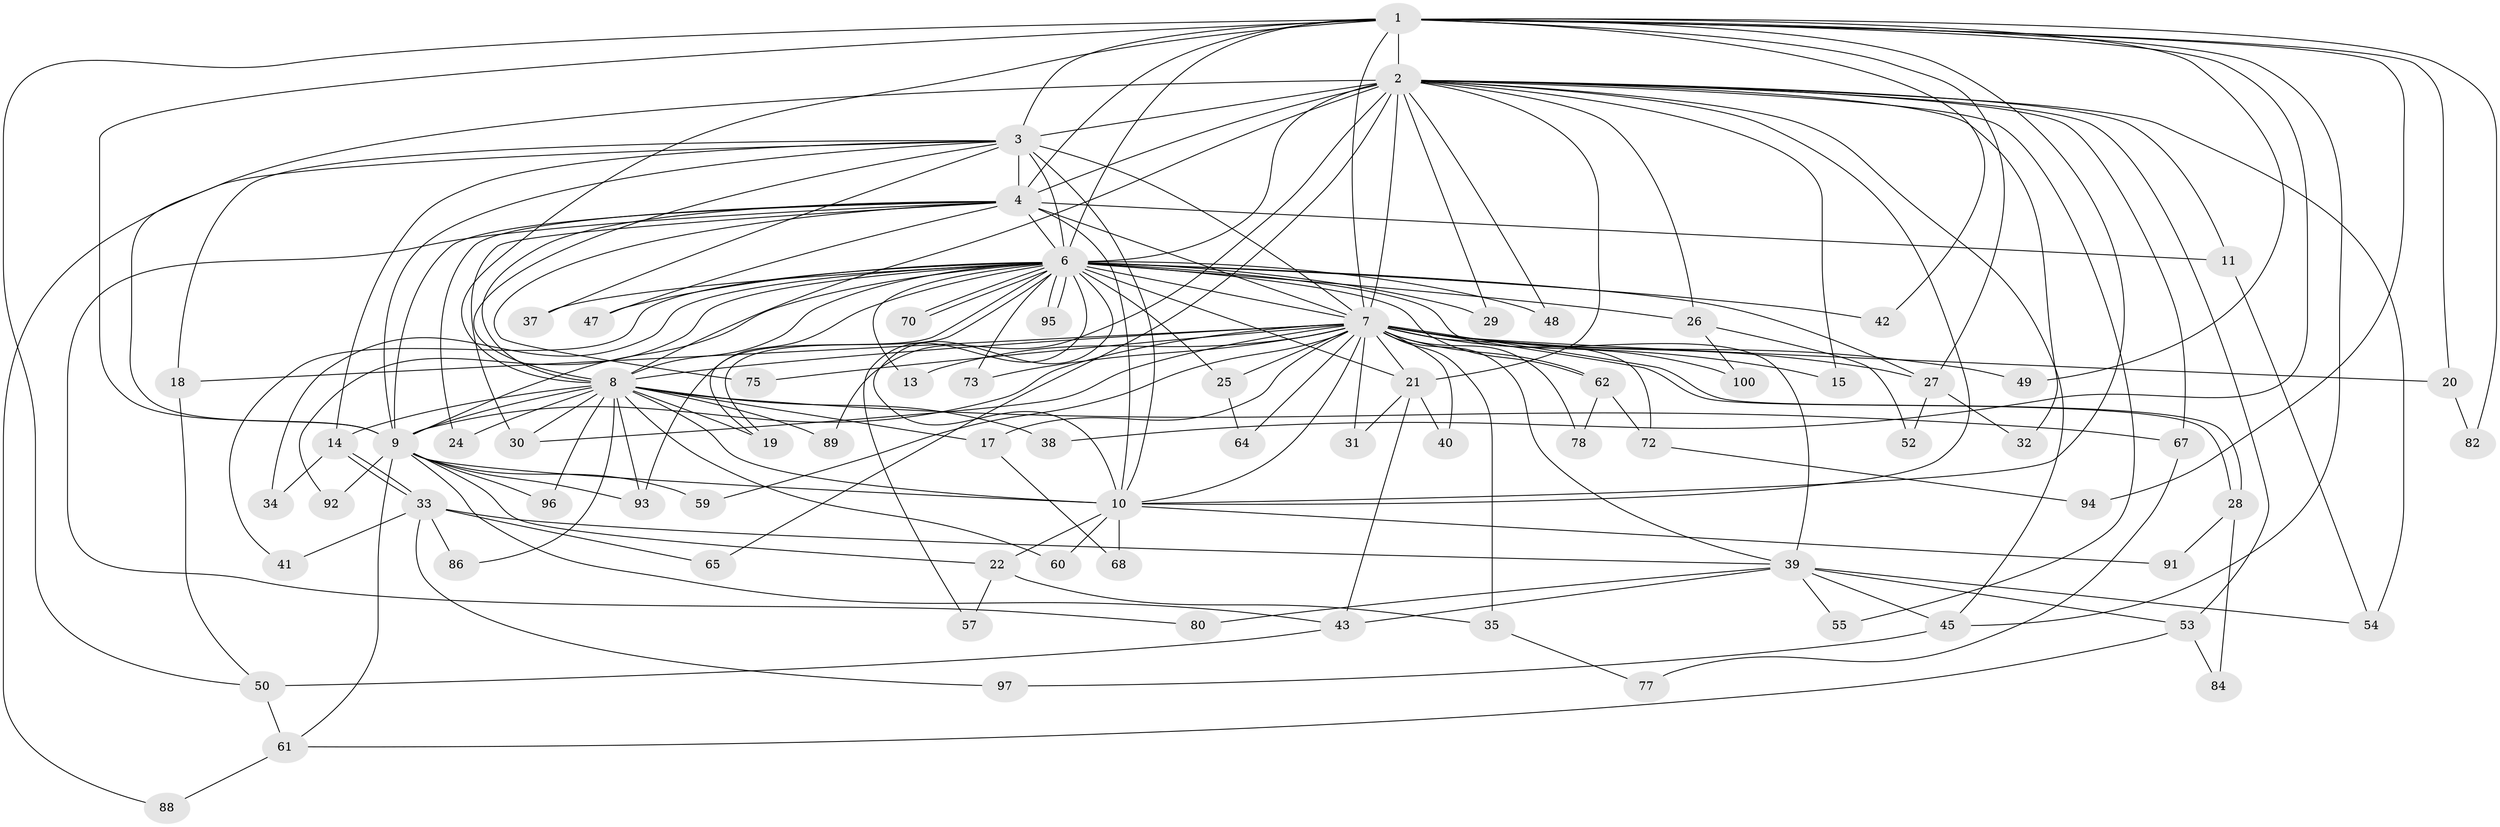 // Generated by graph-tools (version 1.1) at 2025/23/03/03/25 07:23:44]
// undirected, 76 vertices, 181 edges
graph export_dot {
graph [start="1"]
  node [color=gray90,style=filled];
  1 [super="+51"];
  2 [super="+5"];
  3 [super="+46"];
  4 [super="+74"];
  6 [super="+16"];
  7 [super="+12"];
  8 [super="+63"];
  9 [super="+69"];
  10 [super="+36"];
  11;
  13;
  14;
  15;
  17 [super="+87"];
  18 [super="+76"];
  19 [super="+58"];
  20;
  21 [super="+23"];
  22 [super="+44"];
  24;
  25 [super="+81"];
  26;
  27 [super="+98"];
  28;
  29;
  30 [super="+83"];
  31;
  32;
  33 [super="+85"];
  34;
  35 [super="+71"];
  37;
  38;
  39 [super="+56"];
  40;
  41;
  42;
  43;
  45 [super="+66"];
  47;
  48;
  49;
  50;
  52;
  53;
  54 [super="+90"];
  55;
  57;
  59;
  60;
  61 [super="+79"];
  62;
  64;
  65;
  67;
  68;
  70;
  72;
  73;
  75;
  77;
  78;
  80;
  82;
  84;
  86;
  88;
  89;
  91;
  92;
  93 [super="+99"];
  94;
  95;
  96;
  97;
  100;
  1 -- 2 [weight=2];
  1 -- 3;
  1 -- 4;
  1 -- 6;
  1 -- 7 [weight=3];
  1 -- 8;
  1 -- 9;
  1 -- 10;
  1 -- 20;
  1 -- 27;
  1 -- 38;
  1 -- 42;
  1 -- 45;
  1 -- 49;
  1 -- 50;
  1 -- 94;
  1 -- 82;
  2 -- 3 [weight=2];
  2 -- 4 [weight=2];
  2 -- 6 [weight=3];
  2 -- 7 [weight=2];
  2 -- 8 [weight=3];
  2 -- 9 [weight=2];
  2 -- 10 [weight=2];
  2 -- 11;
  2 -- 67;
  2 -- 65;
  2 -- 15;
  2 -- 21;
  2 -- 89;
  2 -- 26;
  2 -- 29;
  2 -- 32;
  2 -- 48;
  2 -- 53;
  2 -- 54;
  2 -- 55;
  2 -- 45;
  3 -- 4;
  3 -- 6;
  3 -- 7;
  3 -- 8;
  3 -- 9;
  3 -- 10;
  3 -- 14;
  3 -- 37;
  3 -- 88;
  3 -- 18;
  4 -- 6;
  4 -- 7 [weight=2];
  4 -- 8;
  4 -- 9;
  4 -- 10;
  4 -- 11;
  4 -- 24;
  4 -- 47;
  4 -- 80;
  4 -- 75;
  4 -- 30;
  6 -- 7;
  6 -- 8;
  6 -- 9;
  6 -- 10 [weight=2];
  6 -- 13;
  6 -- 19;
  6 -- 19;
  6 -- 26;
  6 -- 27;
  6 -- 29;
  6 -- 34;
  6 -- 37;
  6 -- 39;
  6 -- 41;
  6 -- 42;
  6 -- 48;
  6 -- 57;
  6 -- 62;
  6 -- 70;
  6 -- 70;
  6 -- 73;
  6 -- 92;
  6 -- 95;
  6 -- 95;
  6 -- 21;
  6 -- 25;
  6 -- 47;
  6 -- 93;
  7 -- 8;
  7 -- 9;
  7 -- 10;
  7 -- 13;
  7 -- 15;
  7 -- 17 [weight=2];
  7 -- 18 [weight=2];
  7 -- 20;
  7 -- 25 [weight=2];
  7 -- 28;
  7 -- 28;
  7 -- 30;
  7 -- 31;
  7 -- 35 [weight=2];
  7 -- 39;
  7 -- 40;
  7 -- 59;
  7 -- 62;
  7 -- 64;
  7 -- 72;
  7 -- 73;
  7 -- 75;
  7 -- 100;
  7 -- 49;
  7 -- 78;
  7 -- 27;
  7 -- 21;
  8 -- 9;
  8 -- 10;
  8 -- 14;
  8 -- 17;
  8 -- 24;
  8 -- 30;
  8 -- 38;
  8 -- 60;
  8 -- 67;
  8 -- 86;
  8 -- 89;
  8 -- 93;
  8 -- 96;
  8 -- 19;
  9 -- 10;
  9 -- 22;
  9 -- 59;
  9 -- 61;
  9 -- 92;
  9 -- 93;
  9 -- 96;
  9 -- 43;
  10 -- 22 [weight=2];
  10 -- 60;
  10 -- 68;
  10 -- 91;
  11 -- 54;
  14 -- 33;
  14 -- 33;
  14 -- 34;
  17 -- 68;
  18 -- 50;
  20 -- 82;
  21 -- 43;
  21 -- 40;
  21 -- 31;
  22 -- 35;
  22 -- 57;
  25 -- 64;
  26 -- 52;
  26 -- 100;
  27 -- 32;
  27 -- 52;
  28 -- 84;
  28 -- 91;
  33 -- 41;
  33 -- 65;
  33 -- 86;
  33 -- 97;
  33 -- 39;
  35 -- 77;
  39 -- 43;
  39 -- 45;
  39 -- 55;
  39 -- 80;
  39 -- 54;
  39 -- 53;
  43 -- 50;
  45 -- 97;
  50 -- 61;
  53 -- 61;
  53 -- 84;
  61 -- 88;
  62 -- 72;
  62 -- 78;
  67 -- 77;
  72 -- 94;
}
